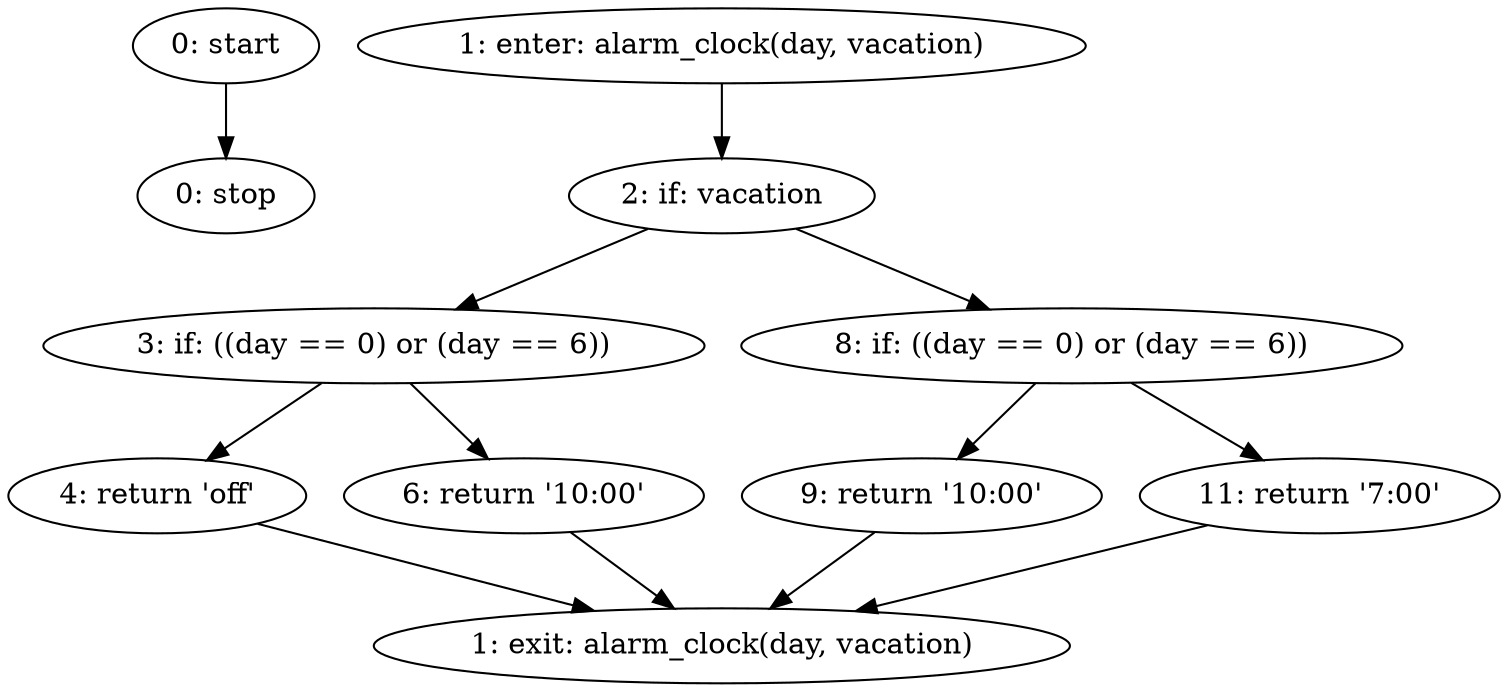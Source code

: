 strict digraph "" {
	node [label="\N"];
	0	[label="0: start"];
	10	[label="0: stop"];
	0 -> 10;
	1	[label="1: enter: alarm_clock(day, vacation)"];
	3	[label="2: if: vacation"];
	1 -> 3;
	2	[label="1: exit: alarm_clock(day, vacation)"];
	5	[label="4: return 'off'"];
	5 -> 2;
	6	[label="6: return '10:00'"];
	6 -> 2;
	8	[label="9: return '10:00'"];
	8 -> 2;
	9	[label="11: return '7:00'"];
	9 -> 2;
	4	[label="3: if: ((day == 0) or (day == 6))"];
	3 -> 4;
	7	[label="8: if: ((day == 0) or (day == 6))"];
	3 -> 7;
	4 -> 5;
	4 -> 6;
	7 -> 8;
	7 -> 9;
}

